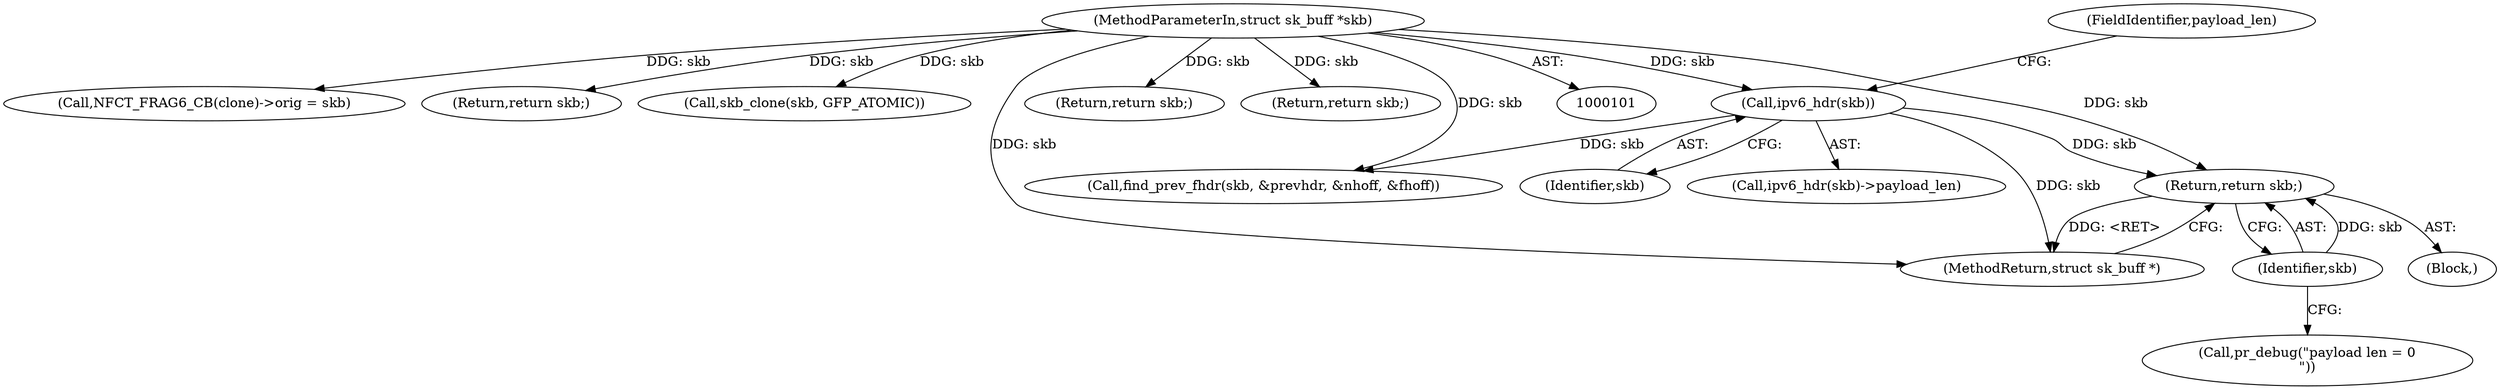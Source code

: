 digraph "0_linux_9e2dcf72023d1447f09c47d77c99b0c49659e5ce@pointer" {
"1000132" [label="(Return,return skb;)"];
"1000133" [label="(Identifier,skb)"];
"1000125" [label="(Call,ipv6_hdr(skb))"];
"1000102" [label="(MethodParameterIn,struct sk_buff *skb)"];
"1000133" [label="(Identifier,skb)"];
"1000127" [label="(FieldIdentifier,payload_len)"];
"1000129" [label="(Block,)"];
"1000161" [label="(Call,NFCT_FRAG6_CB(clone)->orig = skb)"];
"1000145" [label="(Return,return skb;)"];
"1000149" [label="(Call,skb_clone(skb, GFP_ATOMIC))"];
"1000132" [label="(Return,return skb;)"];
"1000130" [label="(Call,pr_debug(\"payload len = 0\n\"))"];
"1000305" [label="(MethodReturn,struct sk_buff *)"];
"1000159" [label="(Return,return skb;)"];
"1000126" [label="(Identifier,skb)"];
"1000102" [label="(MethodParameterIn,struct sk_buff *skb)"];
"1000303" [label="(Return,return skb;)"];
"1000125" [label="(Call,ipv6_hdr(skb))"];
"1000124" [label="(Call,ipv6_hdr(skb)->payload_len)"];
"1000136" [label="(Call,find_prev_fhdr(skb, &prevhdr, &nhoff, &fhoff))"];
"1000132" -> "1000129"  [label="AST: "];
"1000132" -> "1000133"  [label="CFG: "];
"1000133" -> "1000132"  [label="AST: "];
"1000305" -> "1000132"  [label="CFG: "];
"1000132" -> "1000305"  [label="DDG: <RET>"];
"1000133" -> "1000132"  [label="DDG: skb"];
"1000125" -> "1000132"  [label="DDG: skb"];
"1000102" -> "1000132"  [label="DDG: skb"];
"1000133" -> "1000130"  [label="CFG: "];
"1000125" -> "1000124"  [label="AST: "];
"1000125" -> "1000126"  [label="CFG: "];
"1000126" -> "1000125"  [label="AST: "];
"1000127" -> "1000125"  [label="CFG: "];
"1000125" -> "1000305"  [label="DDG: skb"];
"1000102" -> "1000125"  [label="DDG: skb"];
"1000125" -> "1000136"  [label="DDG: skb"];
"1000102" -> "1000101"  [label="AST: "];
"1000102" -> "1000305"  [label="DDG: skb"];
"1000102" -> "1000136"  [label="DDG: skb"];
"1000102" -> "1000145"  [label="DDG: skb"];
"1000102" -> "1000149"  [label="DDG: skb"];
"1000102" -> "1000159"  [label="DDG: skb"];
"1000102" -> "1000161"  [label="DDG: skb"];
"1000102" -> "1000303"  [label="DDG: skb"];
}
